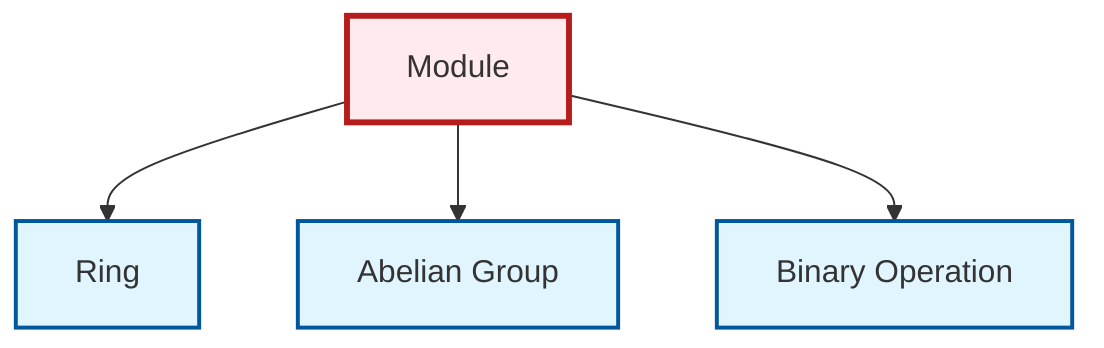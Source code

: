 graph TD
    classDef definition fill:#e1f5fe,stroke:#01579b,stroke-width:2px
    classDef theorem fill:#f3e5f5,stroke:#4a148c,stroke-width:2px
    classDef axiom fill:#fff3e0,stroke:#e65100,stroke-width:2px
    classDef example fill:#e8f5e9,stroke:#1b5e20,stroke-width:2px
    classDef current fill:#ffebee,stroke:#b71c1c,stroke-width:3px
    def-binary-operation["Binary Operation"]:::definition
    def-abelian-group["Abelian Group"]:::definition
    def-ring["Ring"]:::definition
    def-module["Module"]:::definition
    def-module --> def-ring
    def-module --> def-abelian-group
    def-module --> def-binary-operation
    class def-module current